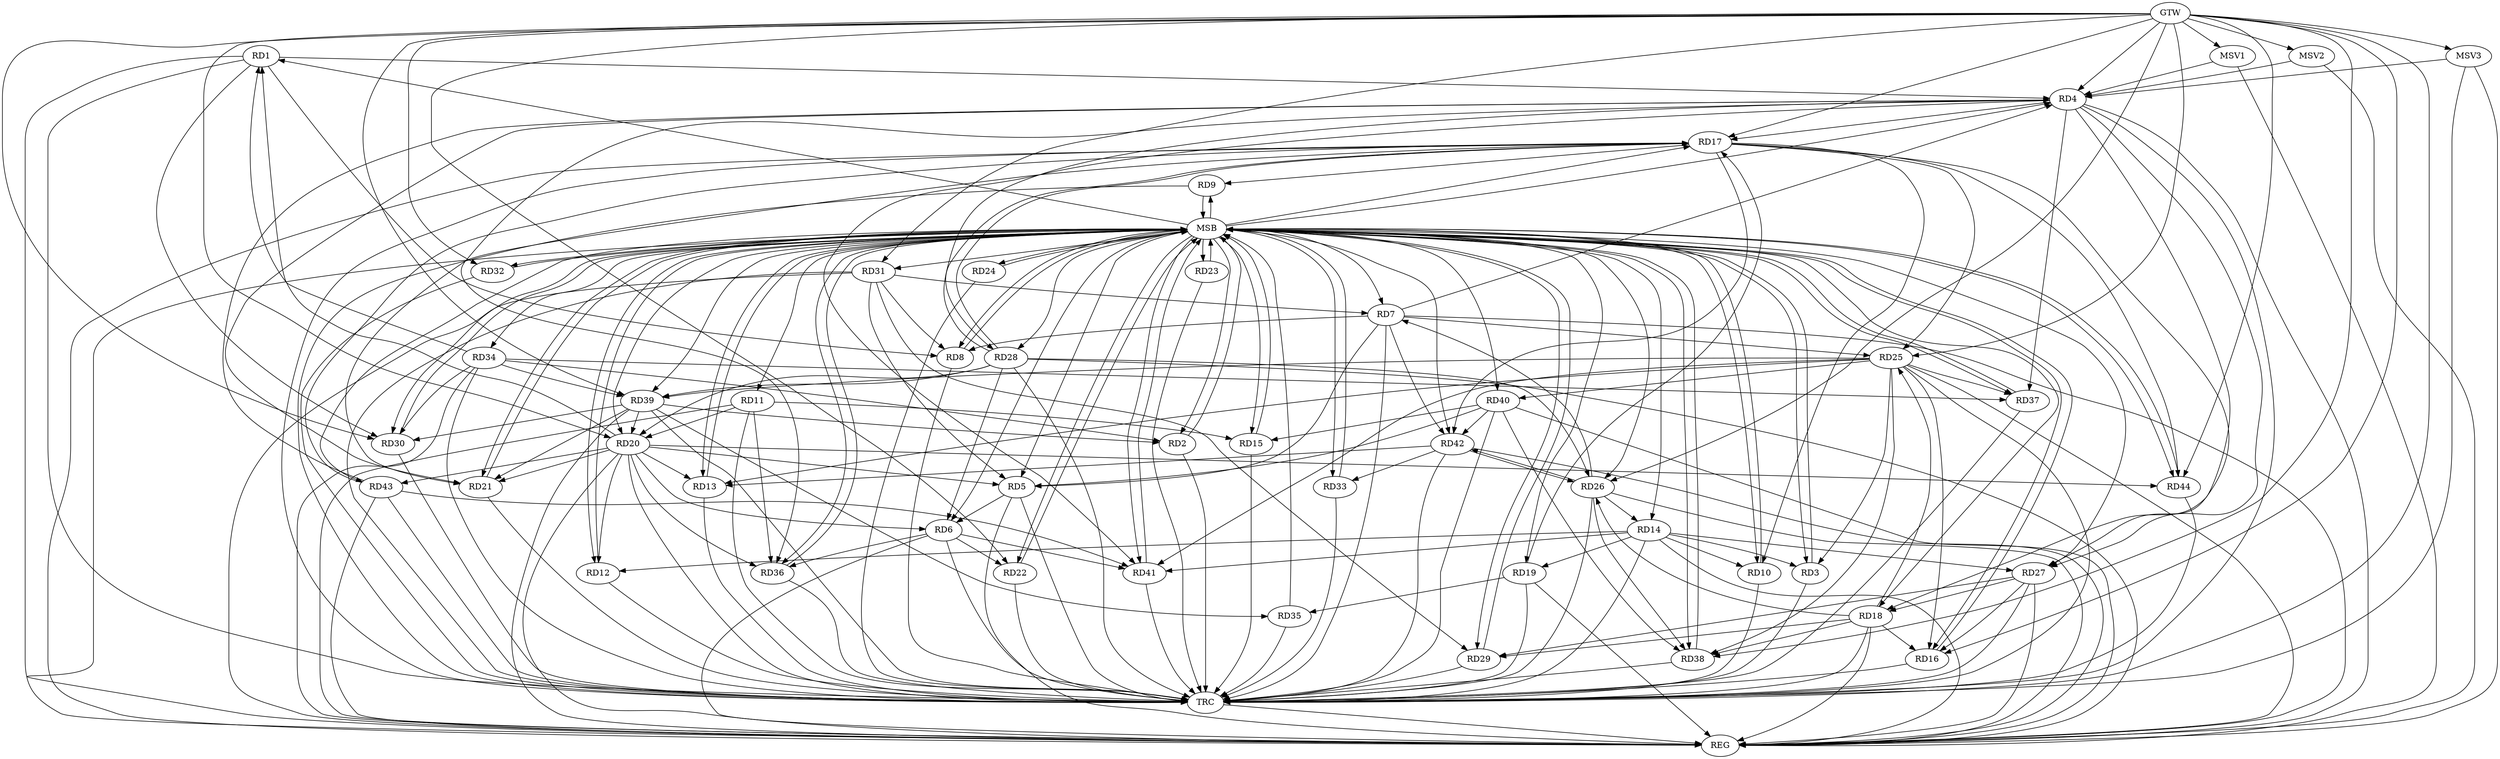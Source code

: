 strict digraph G {
  RD1 [ label="RD1" ];
  RD2 [ label="RD2" ];
  RD3 [ label="RD3" ];
  RD4 [ label="RD4" ];
  RD5 [ label="RD5" ];
  RD6 [ label="RD6" ];
  RD7 [ label="RD7" ];
  RD8 [ label="RD8" ];
  RD9 [ label="RD9" ];
  RD10 [ label="RD10" ];
  RD11 [ label="RD11" ];
  RD12 [ label="RD12" ];
  RD13 [ label="RD13" ];
  RD14 [ label="RD14" ];
  RD15 [ label="RD15" ];
  RD16 [ label="RD16" ];
  RD17 [ label="RD17" ];
  RD18 [ label="RD18" ];
  RD19 [ label="RD19" ];
  RD20 [ label="RD20" ];
  RD21 [ label="RD21" ];
  RD22 [ label="RD22" ];
  RD23 [ label="RD23" ];
  RD24 [ label="RD24" ];
  RD25 [ label="RD25" ];
  RD26 [ label="RD26" ];
  RD27 [ label="RD27" ];
  RD28 [ label="RD28" ];
  RD29 [ label="RD29" ];
  RD30 [ label="RD30" ];
  RD31 [ label="RD31" ];
  RD32 [ label="RD32" ];
  RD33 [ label="RD33" ];
  RD34 [ label="RD34" ];
  RD35 [ label="RD35" ];
  RD36 [ label="RD36" ];
  RD37 [ label="RD37" ];
  RD38 [ label="RD38" ];
  RD39 [ label="RD39" ];
  RD40 [ label="RD40" ];
  RD41 [ label="RD41" ];
  RD42 [ label="RD42" ];
  RD43 [ label="RD43" ];
  RD44 [ label="RD44" ];
  GTW [ label="GTW" ];
  REG [ label="REG" ];
  MSB [ label="MSB" ];
  TRC [ label="TRC" ];
  MSV1 [ label="MSV1" ];
  MSV2 [ label="MSV2" ];
  MSV3 [ label="MSV3" ];
  RD1 -> RD4;
  RD1 -> RD8;
  RD20 -> RD1;
  RD1 -> RD30;
  RD34 -> RD1;
  RD34 -> RD2;
  RD39 -> RD2;
  RD14 -> RD3;
  RD25 -> RD3;
  RD7 -> RD4;
  RD4 -> RD17;
  RD4 -> RD18;
  RD4 -> RD21;
  RD4 -> RD27;
  RD28 -> RD4;
  RD4 -> RD36;
  RD4 -> RD37;
  RD4 -> RD41;
  RD43 -> RD4;
  RD5 -> RD6;
  RD7 -> RD5;
  RD20 -> RD5;
  RD31 -> RD5;
  RD40 -> RD5;
  RD20 -> RD6;
  RD6 -> RD22;
  RD28 -> RD6;
  RD6 -> RD36;
  RD6 -> RD41;
  RD7 -> RD8;
  RD7 -> RD25;
  RD26 -> RD7;
  RD31 -> RD7;
  RD7 -> RD42;
  RD31 -> RD8;
  RD17 -> RD9;
  RD14 -> RD10;
  RD17 -> RD10;
  RD11 -> RD15;
  RD11 -> RD20;
  RD11 -> RD36;
  RD14 -> RD12;
  RD20 -> RD12;
  RD20 -> RD13;
  RD25 -> RD13;
  RD42 -> RD13;
  RD14 -> RD19;
  RD26 -> RD14;
  RD14 -> RD27;
  RD14 -> RD41;
  RD40 -> RD15;
  RD18 -> RD16;
  RD25 -> RD16;
  RD27 -> RD16;
  RD19 -> RD17;
  RD17 -> RD21;
  RD17 -> RD25;
  RD17 -> RD27;
  RD17 -> RD28;
  RD28 -> RD17;
  RD17 -> RD42;
  RD43 -> RD17;
  RD17 -> RD44;
  RD18 -> RD25;
  RD18 -> RD26;
  RD27 -> RD18;
  RD18 -> RD29;
  RD18 -> RD38;
  RD19 -> RD35;
  RD20 -> RD21;
  RD28 -> RD20;
  RD20 -> RD36;
  RD39 -> RD20;
  RD20 -> RD43;
  RD20 -> RD44;
  RD39 -> RD21;
  RD25 -> RD37;
  RD25 -> RD38;
  RD25 -> RD39;
  RD25 -> RD40;
  RD25 -> RD41;
  RD28 -> RD26;
  RD26 -> RD38;
  RD26 -> RD42;
  RD42 -> RD26;
  RD27 -> RD29;
  RD28 -> RD39;
  RD31 -> RD29;
  RD34 -> RD30;
  RD39 -> RD30;
  RD42 -> RD33;
  RD34 -> RD37;
  RD34 -> RD39;
  RD39 -> RD35;
  RD40 -> RD38;
  RD40 -> RD42;
  RD43 -> RD41;
  GTW -> RD26;
  GTW -> RD39;
  GTW -> RD20;
  GTW -> RD38;
  GTW -> RD30;
  GTW -> RD22;
  GTW -> RD16;
  GTW -> RD31;
  GTW -> RD4;
  GTW -> RD44;
  GTW -> RD25;
  GTW -> RD17;
  GTW -> RD32;
  RD1 -> REG;
  RD4 -> REG;
  RD5 -> REG;
  RD6 -> REG;
  RD7 -> REG;
  RD11 -> REG;
  RD14 -> REG;
  RD17 -> REG;
  RD18 -> REG;
  RD19 -> REG;
  RD20 -> REG;
  RD25 -> REG;
  RD26 -> REG;
  RD27 -> REG;
  RD28 -> REG;
  RD31 -> REG;
  RD34 -> REG;
  RD39 -> REG;
  RD40 -> REG;
  RD42 -> REG;
  RD43 -> REG;
  RD2 -> MSB;
  MSB -> RD1;
  MSB -> RD4;
  MSB -> RD29;
  MSB -> RD36;
  MSB -> REG;
  RD3 -> MSB;
  MSB -> RD14;
  MSB -> RD16;
  MSB -> RD23;
  MSB -> RD26;
  MSB -> RD33;
  MSB -> RD38;
  RD8 -> MSB;
  MSB -> RD6;
  MSB -> RD9;
  MSB -> RD28;
  RD9 -> MSB;
  MSB -> RD5;
  MSB -> RD13;
  MSB -> RD34;
  RD10 -> MSB;
  MSB -> RD3;
  MSB -> RD7;
  MSB -> RD24;
  MSB -> RD40;
  RD12 -> MSB;
  MSB -> RD15;
  MSB -> RD19;
  RD13 -> MSB;
  MSB -> RD41;
  RD15 -> MSB;
  MSB -> RD22;
  MSB -> RD42;
  RD16 -> MSB;
  MSB -> RD39;
  RD21 -> MSB;
  MSB -> RD2;
  MSB -> RD20;
  MSB -> RD27;
  RD22 -> MSB;
  RD23 -> MSB;
  MSB -> RD10;
  RD24 -> MSB;
  MSB -> RD12;
  RD29 -> MSB;
  MSB -> RD17;
  MSB -> RD21;
  RD30 -> MSB;
  MSB -> RD18;
  MSB -> RD32;
  RD32 -> MSB;
  MSB -> RD37;
  MSB -> RD43;
  RD33 -> MSB;
  RD35 -> MSB;
  MSB -> RD8;
  MSB -> RD44;
  RD36 -> MSB;
  RD37 -> MSB;
  MSB -> RD31;
  RD38 -> MSB;
  MSB -> RD11;
  RD41 -> MSB;
  MSB -> RD30;
  RD44 -> MSB;
  RD1 -> TRC;
  RD2 -> TRC;
  RD3 -> TRC;
  RD4 -> TRC;
  RD5 -> TRC;
  RD6 -> TRC;
  RD7 -> TRC;
  RD8 -> TRC;
  RD9 -> TRC;
  RD10 -> TRC;
  RD11 -> TRC;
  RD12 -> TRC;
  RD13 -> TRC;
  RD14 -> TRC;
  RD15 -> TRC;
  RD16 -> TRC;
  RD17 -> TRC;
  RD18 -> TRC;
  RD19 -> TRC;
  RD20 -> TRC;
  RD21 -> TRC;
  RD22 -> TRC;
  RD23 -> TRC;
  RD24 -> TRC;
  RD25 -> TRC;
  RD26 -> TRC;
  RD27 -> TRC;
  RD28 -> TRC;
  RD29 -> TRC;
  RD30 -> TRC;
  RD31 -> TRC;
  RD32 -> TRC;
  RD33 -> TRC;
  RD34 -> TRC;
  RD35 -> TRC;
  RD36 -> TRC;
  RD37 -> TRC;
  RD38 -> TRC;
  RD39 -> TRC;
  RD40 -> TRC;
  RD41 -> TRC;
  RD42 -> TRC;
  RD43 -> TRC;
  RD44 -> TRC;
  GTW -> TRC;
  TRC -> REG;
  MSV1 -> RD4;
  GTW -> MSV1;
  MSV1 -> REG;
  MSV2 -> RD4;
  MSV3 -> RD4;
  GTW -> MSV2;
  MSV2 -> REG;
  GTW -> MSV3;
  MSV3 -> REG;
  MSV3 -> TRC;
}
